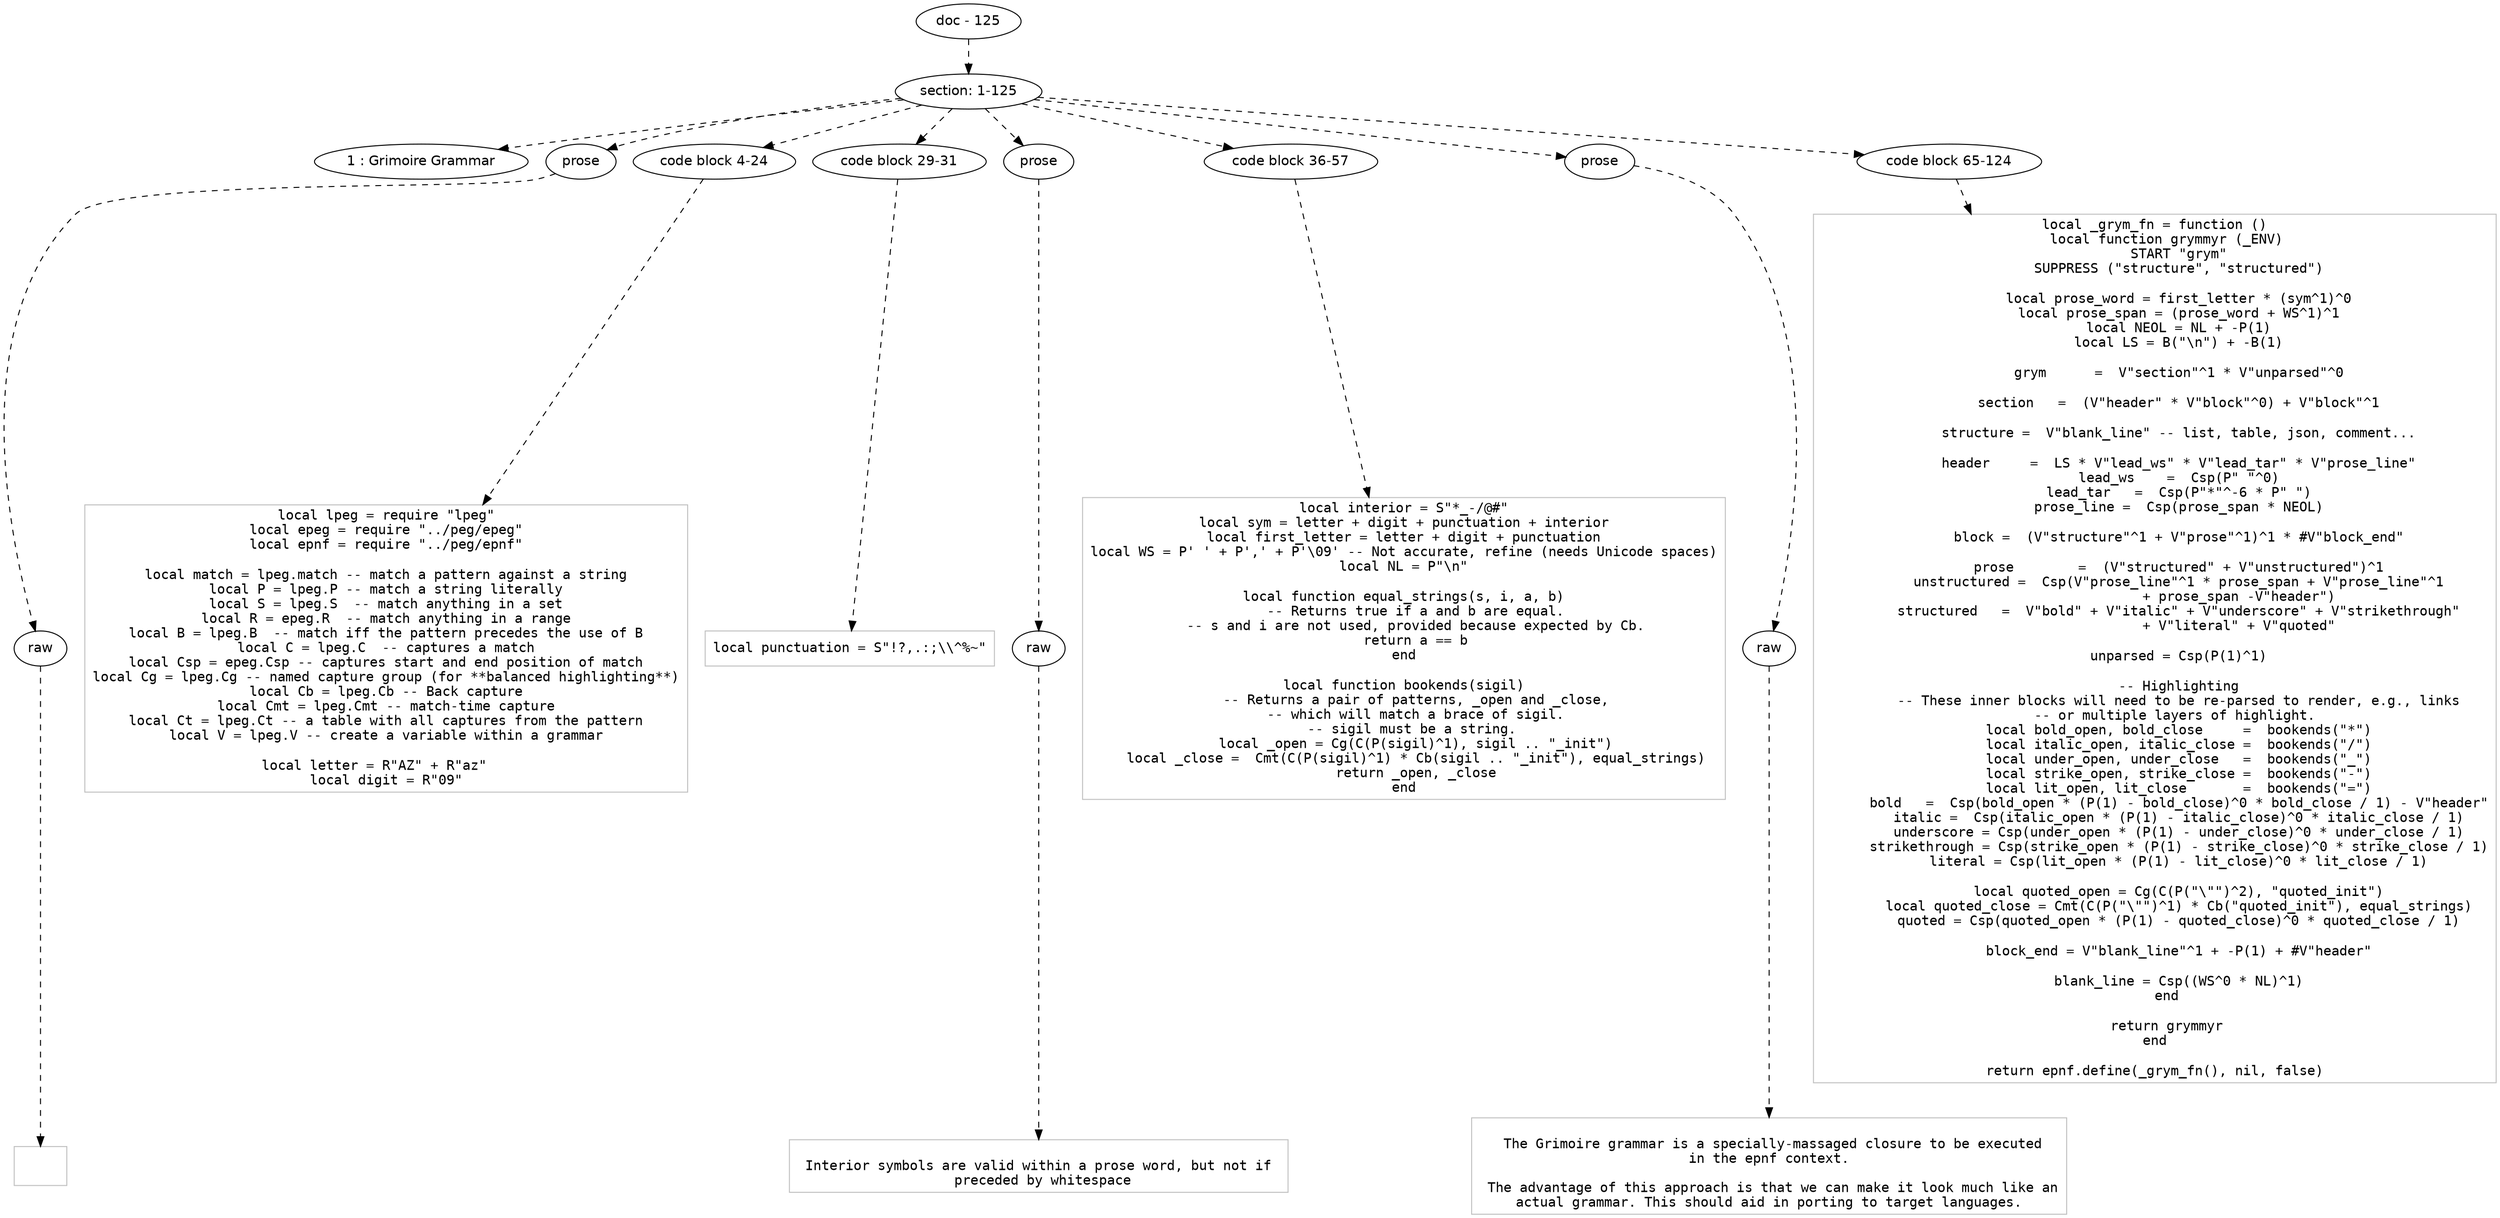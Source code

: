 digraph hierarchy {

node [fontname=Helvetica]
edge [style=dashed]

doc_0 [label="doc - 125"]


doc_0 -> { section_1}
{rank=same; section_1}

section_1 [label="section: 1-125"]


section_1 -> { header_2 prose_3 codeblock_4 codeblock_5 prose_6 codeblock_7 prose_8 codeblock_9}
{rank=same; header_2 prose_3 codeblock_4 codeblock_5 prose_6 codeblock_7 prose_8 codeblock_9}

header_2 [label="1 : Grimoire Grammar"]

prose_3 [label="prose"]

codeblock_4 [label="code block 4-24"]

codeblock_5 [label="code block 29-31"]

prose_6 [label="prose"]

codeblock_7 [label="code block 36-57"]

prose_8 [label="prose"]

codeblock_9 [label="code block 65-124"]


prose_3 -> { raw_10}
{rank=same; raw_10}

raw_10 [label="raw"]


raw_10 -> leaf_11
leaf_11  [color=Gray,shape=rectangle,fontname=Inconsolata,label="

"]
codeblock_4 -> leaf_12
leaf_12  [color=Gray,shape=rectangle,fontname=Inconsolata,label="local lpeg = require \"lpeg\"
local epeg = require \"../peg/epeg\"
local epnf = require \"../peg/epnf\"

local match = lpeg.match -- match a pattern against a string
local P = lpeg.P -- match a string literally
local S = lpeg.S  -- match anything in a set
local R = epeg.R  -- match anything in a range
local B = lpeg.B  -- match iff the pattern precedes the use of B
local C = lpeg.C  -- captures a match
local Csp = epeg.Csp -- captures start and end position of match
local Cg = lpeg.Cg -- named capture group (for **balanced highlighting**)
local Cb = lpeg.Cb -- Back capture
local Cmt = lpeg.Cmt -- match-time capture
local Ct = lpeg.Ct -- a table with all captures from the pattern
local V = lpeg.V -- create a variable within a grammar

local letter = R\"AZ\" + R\"az\"   
local digit = R\"09\""]
codeblock_5 -> leaf_13
leaf_13  [color=Gray,shape=rectangle,fontname=Inconsolata,label="local punctuation = S\"!?,.:;\\\\^%~\""]
prose_6 -> { raw_14}
{rank=same; raw_14}

raw_14 [label="raw"]


raw_14 -> leaf_15
leaf_15  [color=Gray,shape=rectangle,fontname=Inconsolata,label="
 Interior symbols are valid within a prose word, but not if 
 preceded by whitespace
"]
codeblock_7 -> leaf_16
leaf_16  [color=Gray,shape=rectangle,fontname=Inconsolata,label="local interior = S\"*_-/@#\"
local sym = letter + digit + punctuation + interior
local first_letter = letter + digit + punctuation
local WS = P' ' + P',' + P'\\09' -- Not accurate, refine (needs Unicode spaces)
local NL = P\"\\n\"

local function equal_strings(s, i, a, b)
   -- Returns true if a and b are equal.
   -- s and i are not used, provided because expected by Cb.
   return a == b
end

local function bookends(sigil)
   -- Returns a pair of patterns, _open and _close,
   -- which will match a brace of sigil.
   -- sigil must be a string. 
   local _open = Cg(C(P(sigil)^1), sigil .. \"_init\")
   local _close =  Cmt(C(P(sigil)^1) * Cb(sigil .. \"_init\"), equal_strings)
   return _open, _close
end"]
prose_8 -> { raw_17}
{rank=same; raw_17}

raw_17 [label="raw"]


raw_17 -> leaf_18
leaf_18  [color=Gray,shape=rectangle,fontname=Inconsolata,label="
 The Grimoire grammar is a specially-massaged closure to be executed
 in the epnf context. 
 
 The advantage of this approach is that we can make it look much like an
 actual grammar. This should aid in porting to target languages. 
"]
codeblock_9 -> leaf_19
leaf_19  [color=Gray,shape=rectangle,fontname=Inconsolata,label="local _grym_fn = function ()
   local function grymmyr (_ENV)
      START \"grym\"
      SUPPRESS (\"structure\", \"structured\")

      local prose_word = first_letter * (sym^1)^0
      local prose_span = (prose_word + WS^1)^1
      local NEOL = NL + -P(1)
      local LS = B(\"\\n\") + -B(1)

      grym      =  V\"section\"^1 * V\"unparsed\"^0

      section   =  (V\"header\" * V\"block\"^0) + V\"block\"^1

      structure =  V\"blank_line\" -- list, table, json, comment...

      header     =  LS * V\"lead_ws\" * V\"lead_tar\" * V\"prose_line\"
      lead_ws    =  Csp(P\" \"^0)
      lead_tar   =  Csp(P\"*\"^-6 * P\" \")
      prose_line =  Csp(prose_span * NEOL)

      block =  (V\"structure\"^1 + V\"prose\"^1)^1 * #V\"block_end\"

      prose        =  (V\"structured\" + V\"unstructured\")^1
      unstructured =  Csp(V\"prose_line\"^1 * prose_span + V\"prose_line\"^1
                     + prose_span -V\"header\")
      structured   =  V\"bold\" + V\"italic\" + V\"underscore\" + V\"strikethrough\"
                     + V\"literal\" + V\"quoted\"

      unparsed = Csp(P(1)^1)

      -- Highlighting
      -- These inner blocks will need to be re-parsed to render, e.g., links
      -- or multiple layers of highlight. 
      local bold_open, bold_close     =  bookends(\"*\")
      local italic_open, italic_close =  bookends(\"/\")
      local under_open, under_close   =  bookends(\"_\")
      local strike_open, strike_close =  bookends(\"-\")
      local lit_open, lit_close       =  bookends(\"=\")
      bold   =  Csp(bold_open * (P(1) - bold_close)^0 * bold_close / 1) - V\"header\"
      italic =  Csp(italic_open * (P(1) - italic_close)^0 * italic_close / 1)
      underscore = Csp(under_open * (P(1) - under_close)^0 * under_close / 1)
      strikethrough = Csp(strike_open * (P(1) - strike_close)^0 * strike_close / 1)
      literal = Csp(lit_open * (P(1) - lit_close)^0 * lit_close / 1)

      local quoted_open = Cg(C(P(\"\\\"\")^2), \"quoted_init\")
      local quoted_close = Cmt(C(P(\"\\\"\")^1) * Cb(\"quoted_init\"), equal_strings)
      quoted = Csp(quoted_open * (P(1) - quoted_close)^0 * quoted_close / 1)

      block_end = V\"blank_line\"^1 + -P(1) + #V\"header\"

      blank_line = Csp((WS^0 * NL)^1)
   end

   return grymmyr
end

return epnf.define(_grym_fn(), nil, false)"]

}
